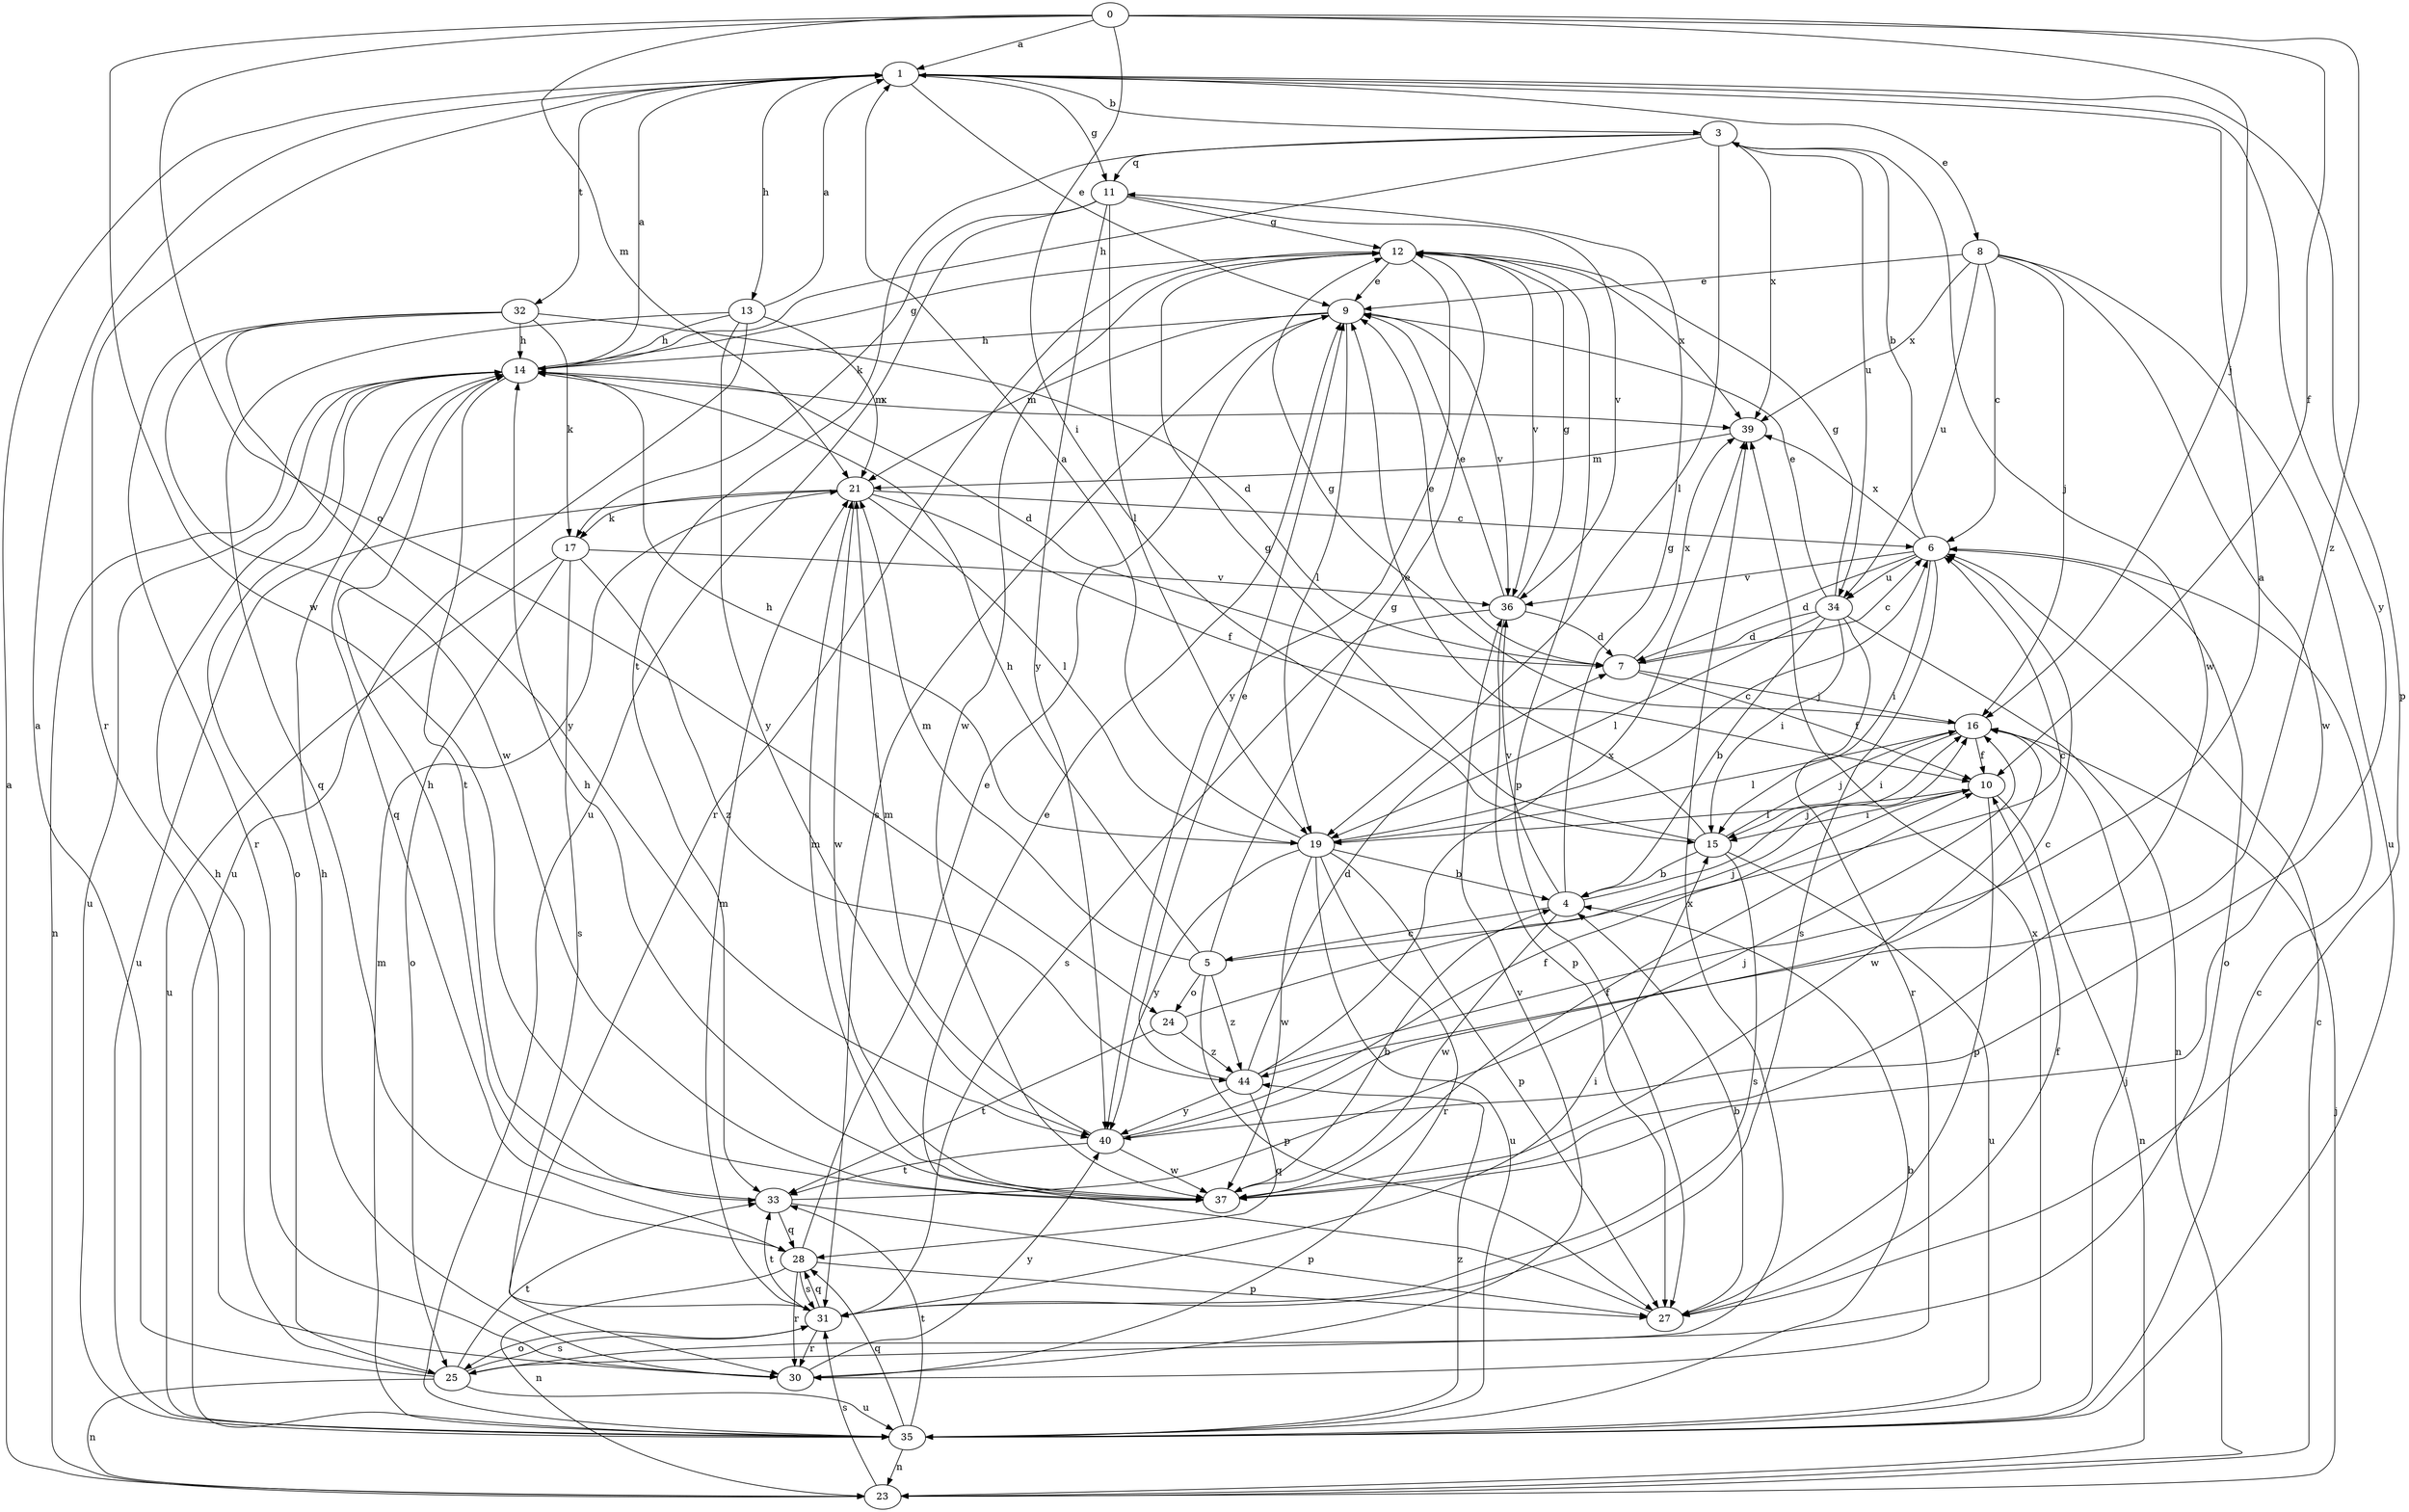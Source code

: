 strict digraph  {
0;
1;
3;
4;
5;
6;
7;
8;
9;
10;
11;
12;
13;
14;
15;
16;
17;
19;
21;
23;
24;
25;
27;
28;
30;
31;
32;
33;
34;
35;
36;
37;
39;
40;
44;
0 -> 1  [label=a];
0 -> 10  [label=f];
0 -> 15  [label=i];
0 -> 16  [label=j];
0 -> 21  [label=m];
0 -> 24  [label=o];
0 -> 37  [label=w];
0 -> 44  [label=z];
1 -> 3  [label=b];
1 -> 8  [label=e];
1 -> 9  [label=e];
1 -> 11  [label=g];
1 -> 13  [label=h];
1 -> 27  [label=p];
1 -> 30  [label=r];
1 -> 32  [label=t];
1 -> 40  [label=y];
3 -> 14  [label=h];
3 -> 19  [label=l];
3 -> 33  [label=t];
3 -> 34  [label=u];
3 -> 37  [label=w];
3 -> 39  [label=x];
3 -> 11  [label=q];
4 -> 5  [label=c];
4 -> 11  [label=g];
4 -> 16  [label=j];
4 -> 36  [label=v];
4 -> 37  [label=w];
5 -> 6  [label=c];
5 -> 12  [label=g];
5 -> 14  [label=h];
5 -> 21  [label=m];
5 -> 24  [label=o];
5 -> 27  [label=p];
5 -> 44  [label=z];
6 -> 3  [label=b];
6 -> 7  [label=d];
6 -> 15  [label=i];
6 -> 25  [label=o];
6 -> 31  [label=s];
6 -> 34  [label=u];
6 -> 36  [label=v];
6 -> 39  [label=x];
7 -> 6  [label=c];
7 -> 9  [label=e];
7 -> 10  [label=f];
7 -> 16  [label=j];
7 -> 39  [label=x];
8 -> 6  [label=c];
8 -> 9  [label=e];
8 -> 16  [label=j];
8 -> 34  [label=u];
8 -> 35  [label=u];
8 -> 37  [label=w];
8 -> 39  [label=x];
9 -> 14  [label=h];
9 -> 19  [label=l];
9 -> 21  [label=m];
9 -> 31  [label=s];
9 -> 36  [label=v];
10 -> 15  [label=i];
10 -> 19  [label=l];
10 -> 23  [label=n];
10 -> 27  [label=p];
11 -> 12  [label=g];
11 -> 17  [label=k];
11 -> 19  [label=l];
11 -> 35  [label=u];
11 -> 36  [label=v];
11 -> 40  [label=y];
12 -> 9  [label=e];
12 -> 27  [label=p];
12 -> 30  [label=r];
12 -> 36  [label=v];
12 -> 37  [label=w];
12 -> 39  [label=x];
12 -> 40  [label=y];
13 -> 1  [label=a];
13 -> 14  [label=h];
13 -> 21  [label=m];
13 -> 28  [label=q];
13 -> 35  [label=u];
13 -> 40  [label=y];
14 -> 1  [label=a];
14 -> 7  [label=d];
14 -> 12  [label=g];
14 -> 23  [label=n];
14 -> 25  [label=o];
14 -> 28  [label=q];
14 -> 33  [label=t];
14 -> 35  [label=u];
14 -> 39  [label=x];
15 -> 4  [label=b];
15 -> 9  [label=e];
15 -> 12  [label=g];
15 -> 16  [label=j];
15 -> 31  [label=s];
15 -> 35  [label=u];
16 -> 10  [label=f];
16 -> 12  [label=g];
16 -> 15  [label=i];
16 -> 19  [label=l];
16 -> 37  [label=w];
17 -> 25  [label=o];
17 -> 31  [label=s];
17 -> 35  [label=u];
17 -> 36  [label=v];
17 -> 44  [label=z];
19 -> 1  [label=a];
19 -> 4  [label=b];
19 -> 6  [label=c];
19 -> 14  [label=h];
19 -> 27  [label=p];
19 -> 30  [label=r];
19 -> 35  [label=u];
19 -> 37  [label=w];
19 -> 40  [label=y];
21 -> 6  [label=c];
21 -> 10  [label=f];
21 -> 17  [label=k];
21 -> 19  [label=l];
21 -> 35  [label=u];
21 -> 37  [label=w];
23 -> 1  [label=a];
23 -> 6  [label=c];
23 -> 16  [label=j];
23 -> 31  [label=s];
24 -> 16  [label=j];
24 -> 33  [label=t];
24 -> 44  [label=z];
25 -> 1  [label=a];
25 -> 14  [label=h];
25 -> 23  [label=n];
25 -> 31  [label=s];
25 -> 33  [label=t];
25 -> 35  [label=u];
25 -> 39  [label=x];
27 -> 4  [label=b];
27 -> 9  [label=e];
27 -> 10  [label=f];
28 -> 9  [label=e];
28 -> 23  [label=n];
28 -> 27  [label=p];
28 -> 30  [label=r];
28 -> 31  [label=s];
30 -> 14  [label=h];
30 -> 36  [label=v];
30 -> 40  [label=y];
31 -> 15  [label=i];
31 -> 21  [label=m];
31 -> 25  [label=o];
31 -> 28  [label=q];
31 -> 30  [label=r];
31 -> 33  [label=t];
32 -> 7  [label=d];
32 -> 14  [label=h];
32 -> 17  [label=k];
32 -> 30  [label=r];
32 -> 37  [label=w];
32 -> 40  [label=y];
33 -> 14  [label=h];
33 -> 16  [label=j];
33 -> 27  [label=p];
33 -> 28  [label=q];
34 -> 4  [label=b];
34 -> 7  [label=d];
34 -> 9  [label=e];
34 -> 12  [label=g];
34 -> 15  [label=i];
34 -> 19  [label=l];
34 -> 23  [label=n];
34 -> 30  [label=r];
35 -> 4  [label=b];
35 -> 6  [label=c];
35 -> 16  [label=j];
35 -> 21  [label=m];
35 -> 23  [label=n];
35 -> 28  [label=q];
35 -> 33  [label=t];
35 -> 39  [label=x];
35 -> 44  [label=z];
36 -> 7  [label=d];
36 -> 9  [label=e];
36 -> 12  [label=g];
36 -> 27  [label=p];
36 -> 31  [label=s];
37 -> 4  [label=b];
37 -> 10  [label=f];
37 -> 14  [label=h];
37 -> 21  [label=m];
39 -> 21  [label=m];
40 -> 6  [label=c];
40 -> 10  [label=f];
40 -> 21  [label=m];
40 -> 33  [label=t];
40 -> 37  [label=w];
44 -> 1  [label=a];
44 -> 7  [label=d];
44 -> 9  [label=e];
44 -> 28  [label=q];
44 -> 39  [label=x];
44 -> 40  [label=y];
}
